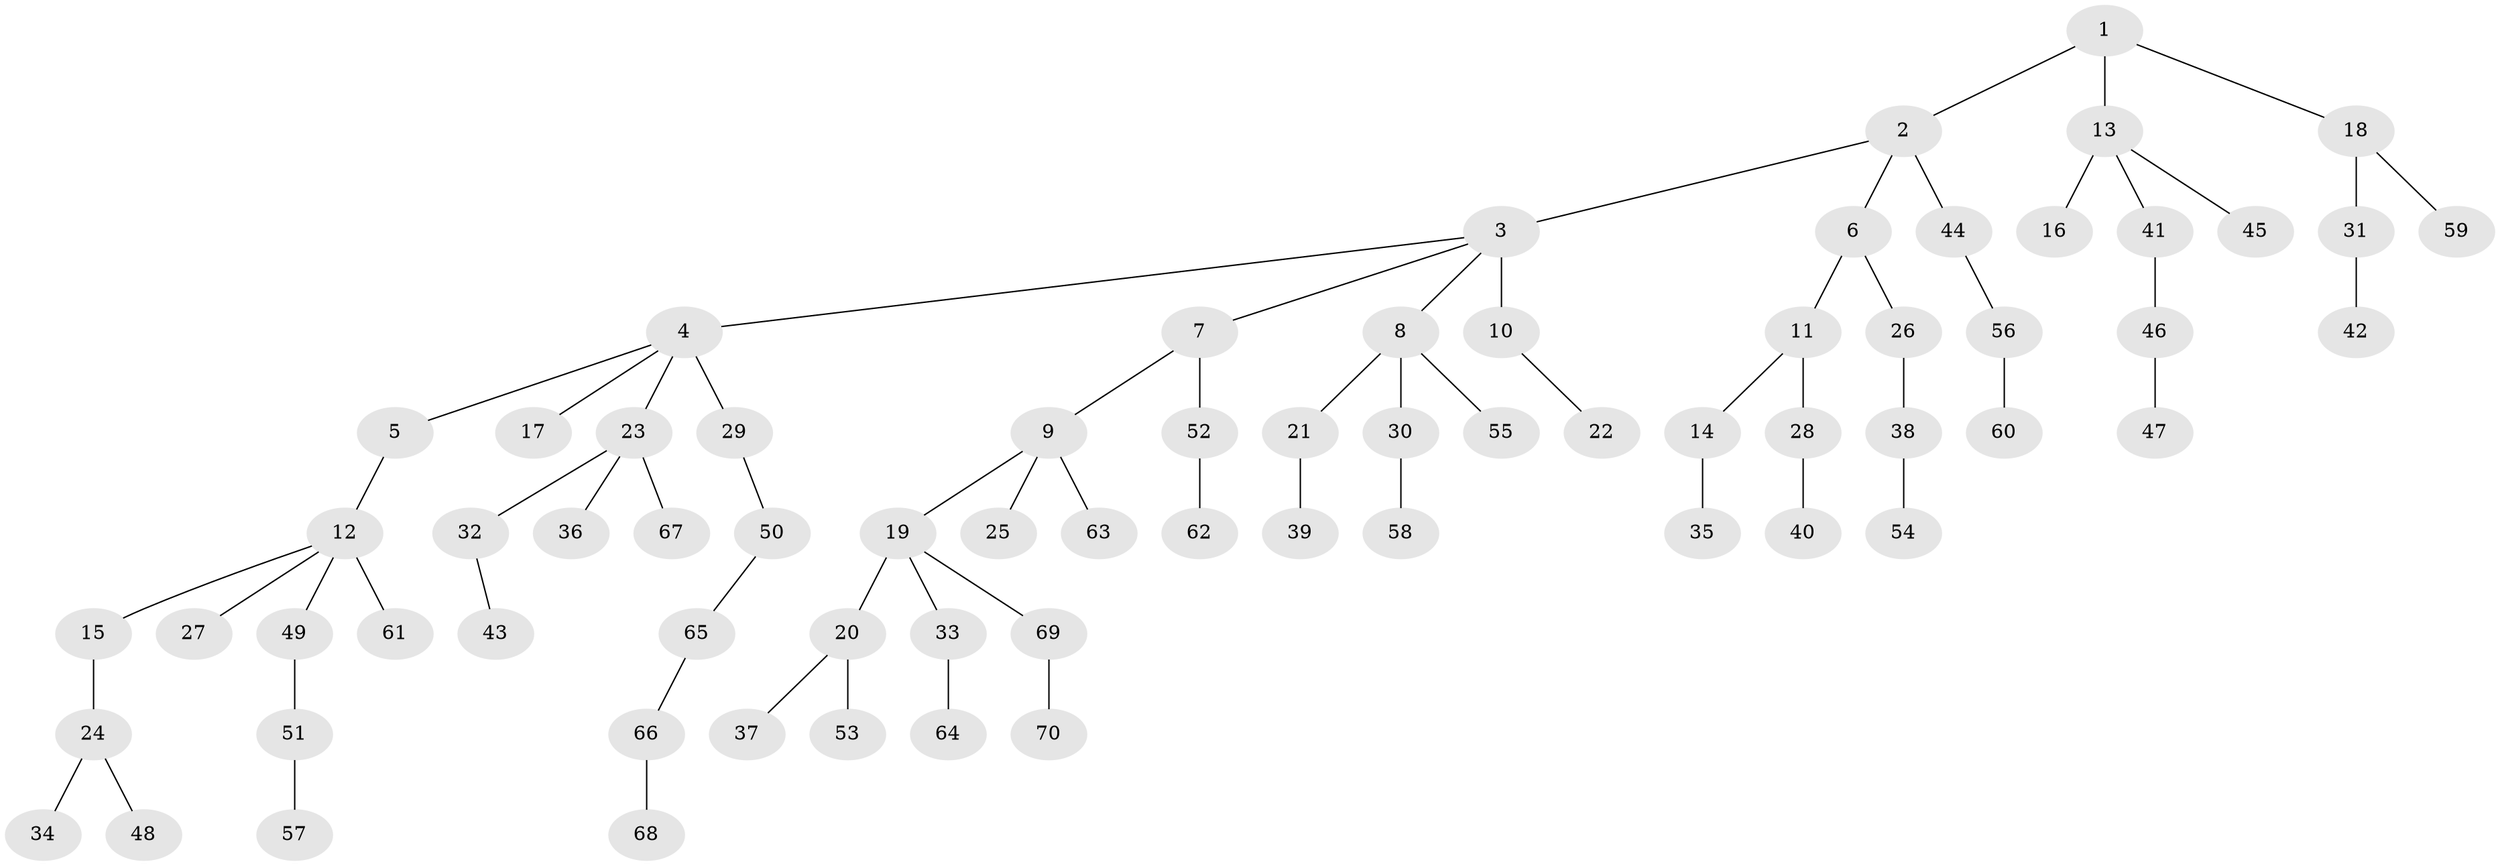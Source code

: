 // original degree distribution, {4: 0.05714285714285714, 5: 0.02857142857142857, 8: 0.007142857142857143, 7: 0.007142857142857143, 3: 0.12857142857142856, 6: 0.014285714285714285, 2: 0.2785714285714286, 1: 0.4785714285714286}
// Generated by graph-tools (version 1.1) at 2025/36/03/09/25 02:36:32]
// undirected, 70 vertices, 69 edges
graph export_dot {
graph [start="1"]
  node [color=gray90,style=filled];
  1;
  2;
  3;
  4;
  5;
  6;
  7;
  8;
  9;
  10;
  11;
  12;
  13;
  14;
  15;
  16;
  17;
  18;
  19;
  20;
  21;
  22;
  23;
  24;
  25;
  26;
  27;
  28;
  29;
  30;
  31;
  32;
  33;
  34;
  35;
  36;
  37;
  38;
  39;
  40;
  41;
  42;
  43;
  44;
  45;
  46;
  47;
  48;
  49;
  50;
  51;
  52;
  53;
  54;
  55;
  56;
  57;
  58;
  59;
  60;
  61;
  62;
  63;
  64;
  65;
  66;
  67;
  68;
  69;
  70;
  1 -- 2 [weight=1.0];
  1 -- 13 [weight=1.0];
  1 -- 18 [weight=1.0];
  2 -- 3 [weight=1.0];
  2 -- 6 [weight=1.0];
  2 -- 44 [weight=1.0];
  3 -- 4 [weight=1.0];
  3 -- 7 [weight=1.0];
  3 -- 8 [weight=1.0];
  3 -- 10 [weight=3.0];
  4 -- 5 [weight=1.0];
  4 -- 17 [weight=1.0];
  4 -- 23 [weight=1.0];
  4 -- 29 [weight=2.0];
  5 -- 12 [weight=1.0];
  6 -- 11 [weight=1.0];
  6 -- 26 [weight=1.0];
  7 -- 9 [weight=1.0];
  7 -- 52 [weight=1.0];
  8 -- 21 [weight=1.0];
  8 -- 30 [weight=1.0];
  8 -- 55 [weight=1.0];
  9 -- 19 [weight=1.0];
  9 -- 25 [weight=1.0];
  9 -- 63 [weight=1.0];
  10 -- 22 [weight=1.0];
  11 -- 14 [weight=1.0];
  11 -- 28 [weight=1.0];
  12 -- 15 [weight=1.0];
  12 -- 27 [weight=1.0];
  12 -- 49 [weight=1.0];
  12 -- 61 [weight=2.0];
  13 -- 16 [weight=2.0];
  13 -- 41 [weight=1.0];
  13 -- 45 [weight=1.0];
  14 -- 35 [weight=1.0];
  15 -- 24 [weight=1.0];
  18 -- 31 [weight=1.0];
  18 -- 59 [weight=1.0];
  19 -- 20 [weight=1.0];
  19 -- 33 [weight=1.0];
  19 -- 69 [weight=1.0];
  20 -- 37 [weight=1.0];
  20 -- 53 [weight=1.0];
  21 -- 39 [weight=1.0];
  23 -- 32 [weight=1.0];
  23 -- 36 [weight=1.0];
  23 -- 67 [weight=1.0];
  24 -- 34 [weight=1.0];
  24 -- 48 [weight=1.0];
  26 -- 38 [weight=1.0];
  28 -- 40 [weight=1.0];
  29 -- 50 [weight=1.0];
  30 -- 58 [weight=1.0];
  31 -- 42 [weight=1.0];
  32 -- 43 [weight=1.0];
  33 -- 64 [weight=1.0];
  38 -- 54 [weight=1.0];
  41 -- 46 [weight=1.0];
  44 -- 56 [weight=1.0];
  46 -- 47 [weight=1.0];
  49 -- 51 [weight=1.0];
  50 -- 65 [weight=1.0];
  51 -- 57 [weight=1.0];
  52 -- 62 [weight=1.0];
  56 -- 60 [weight=1.0];
  65 -- 66 [weight=1.0];
  66 -- 68 [weight=1.0];
  69 -- 70 [weight=1.0];
}
